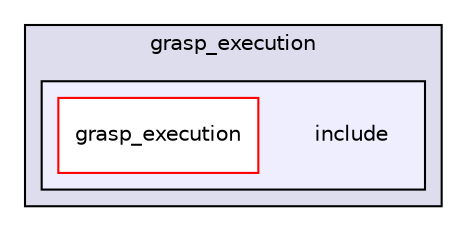 digraph "/home/runner/work/easy_manipulation_deployment/easy_manipulation_deployment/easy_manipulation_deployment/grasp_execution/include" {
  compound=true
  node [ fontsize="10", fontname="Helvetica"];
  edge [ labelfontsize="10", labelfontname="Helvetica"];
  subgraph clusterdir_ce58323b14641571eb52a3af054087b0 {
    graph [ bgcolor="#ddddee", pencolor="black", label="grasp_execution" fontname="Helvetica", fontsize="10", URL="dir_ce58323b14641571eb52a3af054087b0.html"]
  subgraph clusterdir_e5e8934d28b5d28e885bbed3cabb92b3 {
    graph [ bgcolor="#eeeeff", pencolor="black", label="" URL="dir_e5e8934d28b5d28e885bbed3cabb92b3.html"];
    dir_e5e8934d28b5d28e885bbed3cabb92b3 [shape=plaintext label="include"];
    dir_bd09516f0e20c9e1bfc1a3064f11bad7 [shape=box label="grasp_execution" color="red" fillcolor="white" style="filled" URL="dir_bd09516f0e20c9e1bfc1a3064f11bad7.html"];
  }
  }
}
